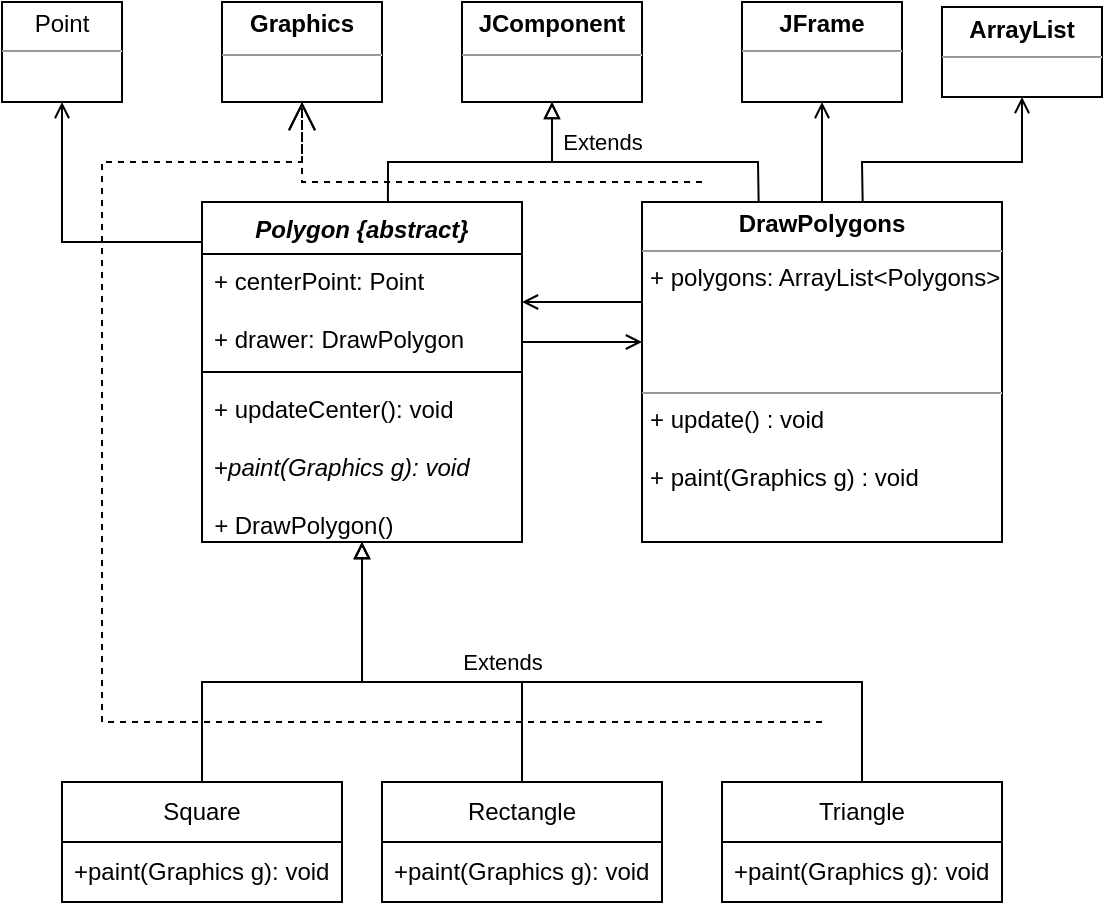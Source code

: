 <mxfile version="22.1.3" type="github">
  <diagram name="Sida-1" id="Rz8QS9qmlJheEJS7Ynxt">
    <mxGraphModel dx="835" dy="526" grid="1" gridSize="10" guides="1" tooltips="1" connect="1" arrows="1" fold="1" page="1" pageScale="1" pageWidth="827" pageHeight="1169" math="0" shadow="0">
      <root>
        <mxCell id="0" />
        <mxCell id="1" parent="0" />
        <mxCell id="0sg5VuPykkX8TWpJPUWO-9" value="Square" style="swimlane;fontStyle=0;childLayout=stackLayout;horizontal=1;startSize=30;horizontalStack=0;resizeParent=1;resizeParentMax=0;resizeLast=0;collapsible=1;marginBottom=0;whiteSpace=wrap;html=1;" vertex="1" parent="1">
          <mxGeometry x="70" y="400" width="140" height="60" as="geometry" />
        </mxCell>
        <mxCell id="0sg5VuPykkX8TWpJPUWO-10" value="+paint(Graphics g): void" style="text;strokeColor=none;fillColor=none;align=left;verticalAlign=middle;spacingLeft=4;spacingRight=4;overflow=hidden;points=[[0,0.5],[1,0.5]];portConstraint=eastwest;rotatable=0;whiteSpace=wrap;html=1;" vertex="1" parent="0sg5VuPykkX8TWpJPUWO-9">
          <mxGeometry y="30" width="140" height="30" as="geometry" />
        </mxCell>
        <mxCell id="0sg5VuPykkX8TWpJPUWO-13" value="Triangle" style="swimlane;fontStyle=0;childLayout=stackLayout;horizontal=1;startSize=30;horizontalStack=0;resizeParent=1;resizeParentMax=0;resizeLast=0;collapsible=1;marginBottom=0;whiteSpace=wrap;html=1;" vertex="1" parent="1">
          <mxGeometry x="400" y="400" width="140" height="60" as="geometry" />
        </mxCell>
        <mxCell id="0sg5VuPykkX8TWpJPUWO-14" value="+paint(Graphics g): void" style="text;strokeColor=none;fillColor=none;align=left;verticalAlign=middle;spacingLeft=4;spacingRight=4;overflow=hidden;points=[[0,0.5],[1,0.5]];portConstraint=eastwest;rotatable=0;whiteSpace=wrap;html=1;" vertex="1" parent="0sg5VuPykkX8TWpJPUWO-13">
          <mxGeometry y="30" width="140" height="30" as="geometry" />
        </mxCell>
        <mxCell id="0sg5VuPykkX8TWpJPUWO-17" value="Rectangle&lt;br&gt;" style="swimlane;fontStyle=0;childLayout=stackLayout;horizontal=1;startSize=30;horizontalStack=0;resizeParent=1;resizeParentMax=0;resizeLast=0;collapsible=1;marginBottom=0;whiteSpace=wrap;html=1;" vertex="1" parent="1">
          <mxGeometry x="230" y="400" width="140" height="60" as="geometry" />
        </mxCell>
        <mxCell id="0sg5VuPykkX8TWpJPUWO-18" value="+paint(Graphics g): void" style="text;strokeColor=none;fillColor=none;align=left;verticalAlign=middle;spacingLeft=4;spacingRight=4;overflow=hidden;points=[[0,0.5],[1,0.5]];portConstraint=eastwest;rotatable=0;whiteSpace=wrap;html=1;" vertex="1" parent="0sg5VuPykkX8TWpJPUWO-17">
          <mxGeometry y="30" width="140" height="30" as="geometry" />
        </mxCell>
        <mxCell id="0sg5VuPykkX8TWpJPUWO-27" value="&lt;i&gt;Polygon {abstract}&lt;/i&gt;" style="swimlane;fontStyle=1;align=center;verticalAlign=top;childLayout=stackLayout;horizontal=1;startSize=26;horizontalStack=0;resizeParent=1;resizeParentMax=0;resizeLast=0;collapsible=1;marginBottom=0;whiteSpace=wrap;html=1;" vertex="1" parent="1">
          <mxGeometry x="140" y="110" width="160" height="170" as="geometry" />
        </mxCell>
        <mxCell id="0sg5VuPykkX8TWpJPUWO-28" value="+ centerPoint: Point&lt;br&gt;&lt;br&gt;+ drawer: DrawPolygon" style="text;strokeColor=none;fillColor=none;align=left;verticalAlign=top;spacingLeft=4;spacingRight=4;overflow=hidden;rotatable=0;points=[[0,0.5],[1,0.5]];portConstraint=eastwest;whiteSpace=wrap;html=1;" vertex="1" parent="0sg5VuPykkX8TWpJPUWO-27">
          <mxGeometry y="26" width="160" height="54" as="geometry" />
        </mxCell>
        <mxCell id="0sg5VuPykkX8TWpJPUWO-29" value="" style="line;strokeWidth=1;fillColor=none;align=left;verticalAlign=middle;spacingTop=-1;spacingLeft=3;spacingRight=3;rotatable=0;labelPosition=right;points=[];portConstraint=eastwest;strokeColor=inherit;" vertex="1" parent="0sg5VuPykkX8TWpJPUWO-27">
          <mxGeometry y="80" width="160" height="10" as="geometry" />
        </mxCell>
        <mxCell id="0sg5VuPykkX8TWpJPUWO-30" value="+ updateCenter(): void&lt;br&gt;&lt;br&gt;+&lt;i&gt;paint(Graphics g): void&lt;br&gt;&lt;br&gt;+ &lt;/i&gt;DrawPolygon()&lt;br&gt;&lt;br&gt;" style="text;strokeColor=none;fillColor=none;align=left;verticalAlign=top;spacingLeft=4;spacingRight=4;overflow=hidden;rotatable=0;points=[[0,0.5],[1,0.5]];portConstraint=eastwest;whiteSpace=wrap;html=1;" vertex="1" parent="0sg5VuPykkX8TWpJPUWO-27">
          <mxGeometry y="90" width="160" height="80" as="geometry" />
        </mxCell>
        <mxCell id="0sg5VuPykkX8TWpJPUWO-31" value="&lt;p style=&quot;margin:0px;margin-top:4px;text-align:center;&quot;&gt;&lt;b&gt;DrawPolygons&lt;/b&gt;&lt;/p&gt;&lt;hr size=&quot;1&quot;&gt;&lt;p style=&quot;margin:0px;margin-left:4px;&quot;&gt;+ polygons: ArrayList&amp;lt;Polygons&amp;gt;&lt;/p&gt;&lt;p style=&quot;margin:0px;margin-left:4px;&quot;&gt;&lt;br&gt;&lt;/p&gt;&lt;p style=&quot;margin:0px;margin-left:4px;&quot;&gt;&lt;br&gt;&lt;/p&gt;&lt;p style=&quot;margin:0px;margin-left:4px;&quot;&gt;&lt;br&gt;&lt;/p&gt;&lt;hr size=&quot;1&quot;&gt;&lt;p style=&quot;margin:0px;margin-left:4px;&quot;&gt;+ update() : void&lt;/p&gt;&lt;p style=&quot;margin:0px;margin-left:4px;&quot;&gt;&lt;br&gt;&lt;/p&gt;&lt;p style=&quot;margin:0px;margin-left:4px;&quot;&gt;+ paint(Graphics g) : void&lt;/p&gt;" style="verticalAlign=top;align=left;overflow=fill;fontSize=12;fontFamily=Helvetica;html=1;whiteSpace=wrap;" vertex="1" parent="1">
          <mxGeometry x="360" y="110" width="180" height="170" as="geometry" />
        </mxCell>
        <mxCell id="0sg5VuPykkX8TWpJPUWO-35" value="Extends" style="endArrow=block;endFill=0;html=1;rounded=0;" edge="1" parent="1" source="0sg5VuPykkX8TWpJPUWO-9" target="0sg5VuPykkX8TWpJPUWO-30">
          <mxGeometry x="0.4" y="-70" width="160" relative="1" as="geometry">
            <mxPoint x="170" y="250" as="sourcePoint" />
            <mxPoint x="330" y="250" as="targetPoint" />
            <Array as="points">
              <mxPoint x="140" y="350" />
              <mxPoint x="220" y="350" />
            </Array>
            <mxPoint as="offset" />
          </mxGeometry>
        </mxCell>
        <mxCell id="0sg5VuPykkX8TWpJPUWO-38" value="" style="endArrow=block;endFill=0;html=1;rounded=0;" edge="1" parent="1" source="0sg5VuPykkX8TWpJPUWO-17" target="0sg5VuPykkX8TWpJPUWO-27">
          <mxGeometry x="-0.4" y="-30" width="160" relative="1" as="geometry">
            <mxPoint x="430" y="210" as="sourcePoint" />
            <mxPoint x="590" y="210" as="targetPoint" />
            <Array as="points">
              <mxPoint x="300" y="350" />
              <mxPoint x="220" y="350" />
            </Array>
            <mxPoint as="offset" />
          </mxGeometry>
        </mxCell>
        <mxCell id="0sg5VuPykkX8TWpJPUWO-40" value="" style="endArrow=block;endFill=0;html=1;rounded=0;" edge="1" parent="1" source="0sg5VuPykkX8TWpJPUWO-13" target="0sg5VuPykkX8TWpJPUWO-30">
          <mxGeometry x="-0.027" y="-40" width="160" relative="1" as="geometry">
            <mxPoint x="400" y="210" as="sourcePoint" />
            <mxPoint x="560" y="210" as="targetPoint" />
            <Array as="points">
              <mxPoint x="470" y="350" />
              <mxPoint x="220" y="350" />
            </Array>
            <mxPoint as="offset" />
          </mxGeometry>
        </mxCell>
        <mxCell id="0sg5VuPykkX8TWpJPUWO-52" value="&lt;p style=&quot;margin:0px;margin-top:4px;text-align:center;&quot;&gt;&lt;b&gt;Graphics&lt;/b&gt;&lt;/p&gt;&lt;div style=&quot;height:2px;&quot;&gt;&lt;/div&gt;&lt;hr size=&quot;1&quot;&gt;&lt;div style=&quot;height:2px;&quot;&gt;&lt;/div&gt;" style="verticalAlign=top;align=left;overflow=fill;fontSize=12;fontFamily=Helvetica;html=1;whiteSpace=wrap;" vertex="1" parent="1">
          <mxGeometry x="150" y="10" width="80" height="50" as="geometry" />
        </mxCell>
        <mxCell id="0sg5VuPykkX8TWpJPUWO-53" style="edgeStyle=orthogonalEdgeStyle;shape=flexArrow;rounded=0;orthogonalLoop=1;jettySize=auto;html=1;exitX=0.5;exitY=1;exitDx=0;exitDy=0;" edge="1" parent="1" source="0sg5VuPykkX8TWpJPUWO-52" target="0sg5VuPykkX8TWpJPUWO-52">
          <mxGeometry relative="1" as="geometry" />
        </mxCell>
        <mxCell id="0sg5VuPykkX8TWpJPUWO-55" value="&lt;p style=&quot;margin:0px;margin-top:4px;text-align:center;&quot;&gt;&lt;b&gt;JComponent&lt;/b&gt;&lt;/p&gt;&lt;div style=&quot;height:2px;&quot;&gt;&lt;/div&gt;&lt;hr size=&quot;1&quot;&gt;&lt;div style=&quot;height:2px;&quot;&gt;&lt;/div&gt;" style="verticalAlign=top;align=left;overflow=fill;fontSize=12;fontFamily=Helvetica;html=1;whiteSpace=wrap;" vertex="1" parent="1">
          <mxGeometry x="270" y="10" width="90" height="50" as="geometry" />
        </mxCell>
        <mxCell id="0sg5VuPykkX8TWpJPUWO-56" value="&lt;p style=&quot;margin:0px;margin-top:4px;text-align:center;&quot;&gt;&lt;b&gt;JFrame&lt;/b&gt;&lt;/p&gt;&lt;hr size=&quot;1&quot;&gt;&lt;div style=&quot;height:2px;&quot;&gt;&lt;br&gt;&lt;/div&gt;" style="verticalAlign=top;align=left;overflow=fill;fontSize=12;fontFamily=Helvetica;html=1;whiteSpace=wrap;" vertex="1" parent="1">
          <mxGeometry x="410" y="10" width="80" height="50" as="geometry" />
        </mxCell>
        <mxCell id="0sg5VuPykkX8TWpJPUWO-58" value="&lt;p style=&quot;margin:0px;margin-top:4px;text-align:center;&quot;&gt;&lt;b&gt;ArrayList&lt;/b&gt;&lt;/p&gt;&lt;hr size=&quot;1&quot;&gt;&lt;div style=&quot;height:2px;&quot;&gt;&lt;/div&gt;" style="verticalAlign=top;align=left;overflow=fill;fontSize=12;fontFamily=Helvetica;html=1;whiteSpace=wrap;" vertex="1" parent="1">
          <mxGeometry x="510" y="12.5" width="80" height="45" as="geometry" />
        </mxCell>
        <mxCell id="0sg5VuPykkX8TWpJPUWO-59" value="" style="endArrow=none;endFill=0;html=1;rounded=0;exitX=0.5;exitY=1;exitDx=0;exitDy=0;entryX=0.581;entryY=0.001;entryDx=0;entryDy=0;entryPerimeter=0;startArrow=block;startFill=0;" edge="1" parent="1" source="0sg5VuPykkX8TWpJPUWO-55" target="0sg5VuPykkX8TWpJPUWO-27">
          <mxGeometry x="0.438" y="-30" width="160" relative="1" as="geometry">
            <mxPoint x="254" y="80" as="sourcePoint" />
            <mxPoint x="330" y="100" as="targetPoint" />
            <Array as="points">
              <mxPoint x="315" y="90" />
              <mxPoint x="233" y="90" />
            </Array>
            <mxPoint as="offset" />
          </mxGeometry>
        </mxCell>
        <mxCell id="0sg5VuPykkX8TWpJPUWO-60" value="Extends" style="endArrow=none;endFill=0;html=1;rounded=0;entryX=0.324;entryY=-0.003;entryDx=0;entryDy=0;entryPerimeter=0;startArrow=block;startFill=0;" edge="1" parent="1" source="0sg5VuPykkX8TWpJPUWO-55" target="0sg5VuPykkX8TWpJPUWO-31">
          <mxGeometry x="-0.279" y="10" width="160" relative="1" as="geometry">
            <mxPoint x="330" y="60" as="sourcePoint" />
            <mxPoint x="243" y="120" as="targetPoint" />
            <Array as="points">
              <mxPoint x="315" y="90" />
              <mxPoint x="418" y="90" />
            </Array>
            <mxPoint as="offset" />
          </mxGeometry>
        </mxCell>
        <mxCell id="0sg5VuPykkX8TWpJPUWO-61" value="" style="endArrow=open;endFill=0;html=1;rounded=0;" edge="1" parent="1" source="0sg5VuPykkX8TWpJPUWO-31" target="0sg5VuPykkX8TWpJPUWO-56">
          <mxGeometry width="160" relative="1" as="geometry">
            <mxPoint x="470" y="90" as="sourcePoint" />
            <mxPoint x="630" y="90" as="targetPoint" />
          </mxGeometry>
        </mxCell>
        <mxCell id="0sg5VuPykkX8TWpJPUWO-64" value="" style="endArrow=none;endFill=0;html=1;rounded=0;startArrow=open;startFill=0;" edge="1" parent="1">
          <mxGeometry width="160" relative="1" as="geometry">
            <mxPoint x="300" y="160" as="sourcePoint" />
            <mxPoint x="360" y="160" as="targetPoint" />
          </mxGeometry>
        </mxCell>
        <mxCell id="0sg5VuPykkX8TWpJPUWO-67" value="" style="endArrow=open;endSize=12;dashed=1;html=1;rounded=0;" edge="1" parent="1" target="0sg5VuPykkX8TWpJPUWO-52">
          <mxGeometry x="0.039" y="50" width="160" relative="1" as="geometry">
            <mxPoint x="450" y="370" as="sourcePoint" />
            <mxPoint x="200" y="90" as="targetPoint" />
            <Array as="points">
              <mxPoint x="90" y="370" />
              <mxPoint x="90" y="90" />
              <mxPoint x="190" y="90" />
              <mxPoint x="190" y="80" />
            </Array>
            <mxPoint as="offset" />
          </mxGeometry>
        </mxCell>
        <mxCell id="0sg5VuPykkX8TWpJPUWO-68" value="" style="endArrow=open;endFill=0;html=1;rounded=0;startArrow=none;startFill=0;" edge="1" parent="1">
          <mxGeometry width="160" relative="1" as="geometry">
            <mxPoint x="300" y="180" as="sourcePoint" />
            <mxPoint x="360" y="180" as="targetPoint" />
            <Array as="points">
              <mxPoint x="330" y="180" />
            </Array>
          </mxGeometry>
        </mxCell>
        <mxCell id="0sg5VuPykkX8TWpJPUWO-70" value="" style="endArrow=open;endFill=0;html=1;rounded=0;exitX=0.613;exitY=0.001;exitDx=0;exitDy=0;exitPerimeter=0;" edge="1" parent="1" source="0sg5VuPykkX8TWpJPUWO-31" target="0sg5VuPykkX8TWpJPUWO-58">
          <mxGeometry width="160" relative="1" as="geometry">
            <mxPoint x="460" y="120" as="sourcePoint" />
            <mxPoint x="580" y="80" as="targetPoint" />
            <Array as="points">
              <mxPoint x="470" y="90" />
              <mxPoint x="550" y="90" />
            </Array>
          </mxGeometry>
        </mxCell>
        <mxCell id="0sg5VuPykkX8TWpJPUWO-71" value="" style="endArrow=open;endSize=12;dashed=1;html=1;rounded=0;" edge="1" parent="1" target="0sg5VuPykkX8TWpJPUWO-52">
          <mxGeometry x="-0.417" y="30" width="160" relative="1" as="geometry">
            <mxPoint x="390" y="100" as="sourcePoint" />
            <mxPoint x="440" y="100" as="targetPoint" />
            <Array as="points">
              <mxPoint x="190" y="100" />
            </Array>
            <mxPoint as="offset" />
          </mxGeometry>
        </mxCell>
        <mxCell id="0sg5VuPykkX8TWpJPUWO-72" value="&lt;p style=&quot;margin:0px;margin-top:4px;text-align:center;&quot;&gt;Point&lt;/p&gt;&lt;hr size=&quot;1&quot;&gt;&lt;div style=&quot;height:2px;&quot;&gt;&lt;/div&gt;&lt;div style=&quot;height:2px;&quot;&gt;&lt;/div&gt;" style="verticalAlign=top;align=left;overflow=fill;fontSize=12;fontFamily=Helvetica;html=1;whiteSpace=wrap;" vertex="1" parent="1">
          <mxGeometry x="40" y="10" width="60" height="50" as="geometry" />
        </mxCell>
        <mxCell id="0sg5VuPykkX8TWpJPUWO-74" value="" style="endArrow=open;endFill=0;html=1;rounded=0;exitX=0;exitY=0.118;exitDx=0;exitDy=0;exitPerimeter=0;" edge="1" parent="1" source="0sg5VuPykkX8TWpJPUWO-27">
          <mxGeometry width="160" relative="1" as="geometry">
            <mxPoint x="-10" y="112" as="sourcePoint" />
            <mxPoint x="70" y="60" as="targetPoint" />
            <Array as="points">
              <mxPoint x="70" y="130" />
              <mxPoint x="70" y="92" />
            </Array>
          </mxGeometry>
        </mxCell>
      </root>
    </mxGraphModel>
  </diagram>
</mxfile>
